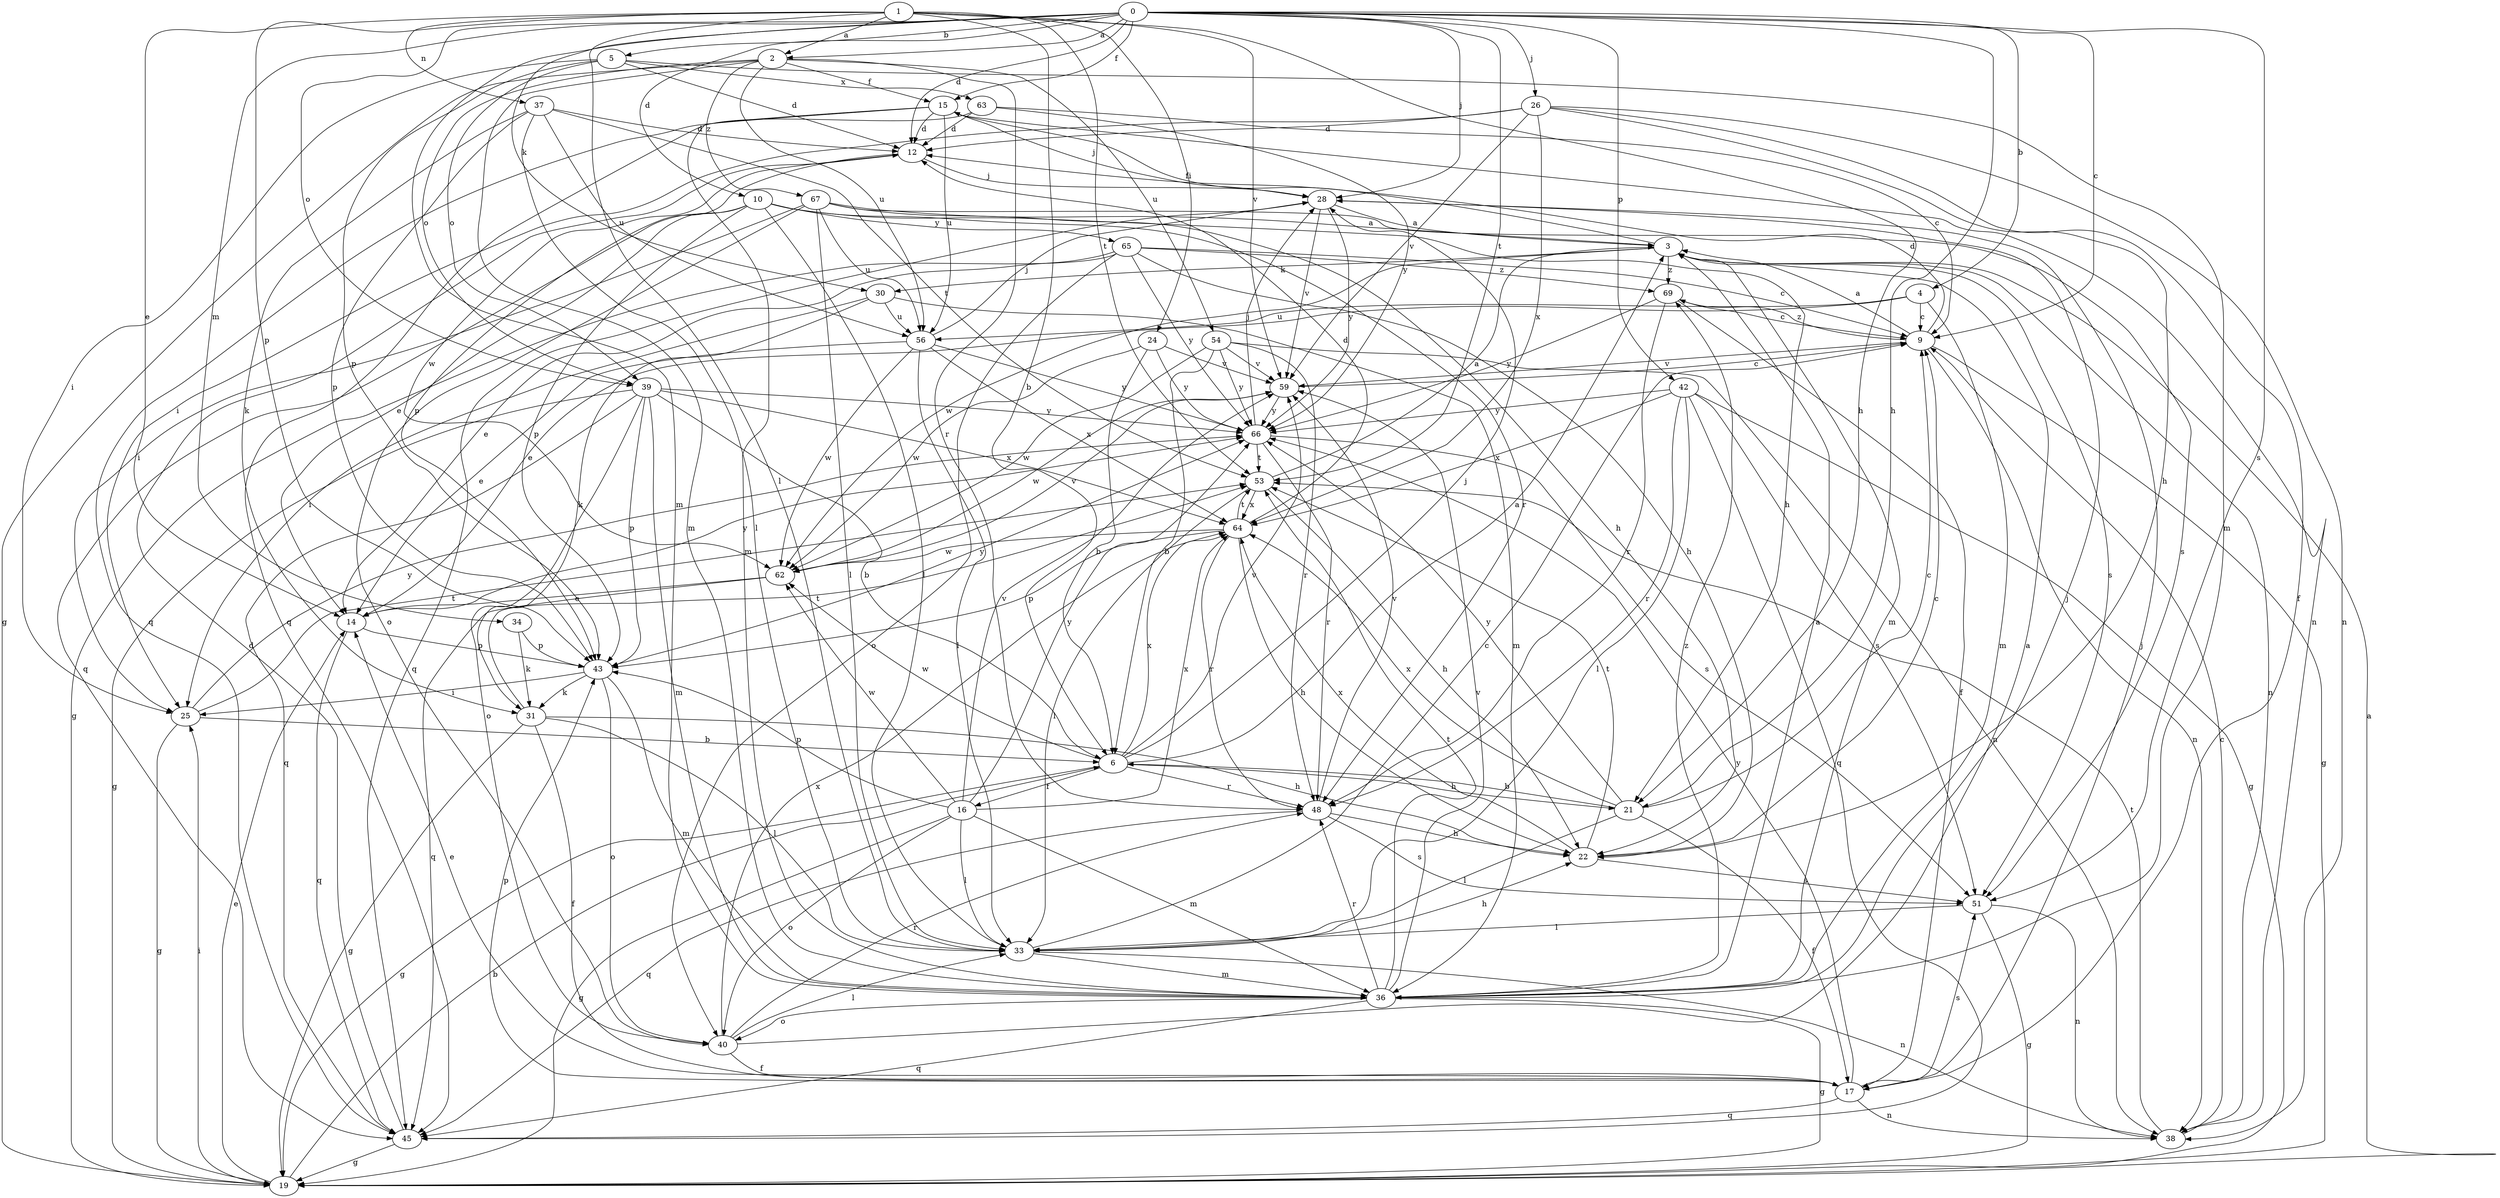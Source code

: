 strict digraph  {
0;
1;
2;
3;
4;
5;
6;
9;
10;
12;
14;
15;
16;
17;
19;
21;
22;
24;
25;
26;
28;
30;
31;
33;
34;
36;
37;
38;
39;
40;
42;
43;
45;
48;
51;
53;
54;
56;
59;
62;
63;
64;
65;
66;
67;
69;
0 -> 2  [label=a];
0 -> 4  [label=b];
0 -> 5  [label=b];
0 -> 9  [label=c];
0 -> 10  [label=d];
0 -> 12  [label=d];
0 -> 15  [label=f];
0 -> 21  [label=h];
0 -> 26  [label=j];
0 -> 28  [label=j];
0 -> 30  [label=k];
0 -> 34  [label=m];
0 -> 36  [label=m];
0 -> 39  [label=o];
0 -> 42  [label=p];
0 -> 51  [label=s];
0 -> 53  [label=t];
1 -> 2  [label=a];
1 -> 6  [label=b];
1 -> 14  [label=e];
1 -> 21  [label=h];
1 -> 24  [label=i];
1 -> 33  [label=l];
1 -> 37  [label=n];
1 -> 43  [label=p];
1 -> 53  [label=t];
1 -> 59  [label=v];
2 -> 15  [label=f];
2 -> 19  [label=g];
2 -> 36  [label=m];
2 -> 39  [label=o];
2 -> 48  [label=r];
2 -> 54  [label=u];
2 -> 56  [label=u];
2 -> 67  [label=z];
3 -> 15  [label=f];
3 -> 30  [label=k];
3 -> 36  [label=m];
3 -> 38  [label=n];
3 -> 51  [label=s];
3 -> 62  [label=w];
3 -> 69  [label=z];
4 -> 9  [label=c];
4 -> 14  [label=e];
4 -> 36  [label=m];
4 -> 56  [label=u];
5 -> 12  [label=d];
5 -> 25  [label=i];
5 -> 36  [label=m];
5 -> 39  [label=o];
5 -> 43  [label=p];
5 -> 63  [label=x];
6 -> 3  [label=a];
6 -> 16  [label=f];
6 -> 19  [label=g];
6 -> 21  [label=h];
6 -> 28  [label=j];
6 -> 48  [label=r];
6 -> 59  [label=v];
6 -> 62  [label=w];
6 -> 64  [label=x];
9 -> 3  [label=a];
9 -> 12  [label=d];
9 -> 19  [label=g];
9 -> 38  [label=n];
9 -> 59  [label=v];
9 -> 69  [label=z];
10 -> 14  [label=e];
10 -> 21  [label=h];
10 -> 33  [label=l];
10 -> 43  [label=p];
10 -> 45  [label=q];
10 -> 48  [label=r];
10 -> 65  [label=y];
12 -> 28  [label=j];
12 -> 43  [label=p];
12 -> 62  [label=w];
14 -> 43  [label=p];
14 -> 45  [label=q];
14 -> 66  [label=y];
15 -> 12  [label=d];
15 -> 28  [label=j];
15 -> 36  [label=m];
15 -> 38  [label=n];
15 -> 45  [label=q];
15 -> 56  [label=u];
16 -> 19  [label=g];
16 -> 33  [label=l];
16 -> 36  [label=m];
16 -> 40  [label=o];
16 -> 43  [label=p];
16 -> 59  [label=v];
16 -> 62  [label=w];
16 -> 64  [label=x];
16 -> 66  [label=y];
17 -> 14  [label=e];
17 -> 28  [label=j];
17 -> 38  [label=n];
17 -> 43  [label=p];
17 -> 45  [label=q];
17 -> 51  [label=s];
17 -> 66  [label=y];
19 -> 3  [label=a];
19 -> 6  [label=b];
19 -> 14  [label=e];
19 -> 25  [label=i];
21 -> 6  [label=b];
21 -> 9  [label=c];
21 -> 17  [label=f];
21 -> 33  [label=l];
21 -> 64  [label=x];
21 -> 66  [label=y];
22 -> 9  [label=c];
22 -> 51  [label=s];
22 -> 53  [label=t];
22 -> 64  [label=x];
24 -> 6  [label=b];
24 -> 59  [label=v];
24 -> 62  [label=w];
24 -> 66  [label=y];
25 -> 6  [label=b];
25 -> 19  [label=g];
25 -> 53  [label=t];
25 -> 66  [label=y];
26 -> 12  [label=d];
26 -> 17  [label=f];
26 -> 22  [label=h];
26 -> 25  [label=i];
26 -> 38  [label=n];
26 -> 59  [label=v];
26 -> 64  [label=x];
28 -> 3  [label=a];
28 -> 45  [label=q];
28 -> 59  [label=v];
28 -> 66  [label=y];
30 -> 25  [label=i];
30 -> 31  [label=k];
30 -> 36  [label=m];
30 -> 56  [label=u];
31 -> 17  [label=f];
31 -> 19  [label=g];
31 -> 22  [label=h];
31 -> 33  [label=l];
31 -> 53  [label=t];
33 -> 9  [label=c];
33 -> 22  [label=h];
33 -> 36  [label=m];
33 -> 38  [label=n];
34 -> 31  [label=k];
34 -> 43  [label=p];
36 -> 3  [label=a];
36 -> 19  [label=g];
36 -> 28  [label=j];
36 -> 40  [label=o];
36 -> 45  [label=q];
36 -> 48  [label=r];
36 -> 53  [label=t];
36 -> 59  [label=v];
36 -> 69  [label=z];
37 -> 12  [label=d];
37 -> 31  [label=k];
37 -> 33  [label=l];
37 -> 43  [label=p];
37 -> 53  [label=t];
37 -> 56  [label=u];
38 -> 9  [label=c];
38 -> 53  [label=t];
39 -> 6  [label=b];
39 -> 19  [label=g];
39 -> 36  [label=m];
39 -> 40  [label=o];
39 -> 43  [label=p];
39 -> 45  [label=q];
39 -> 64  [label=x];
39 -> 66  [label=y];
40 -> 3  [label=a];
40 -> 17  [label=f];
40 -> 33  [label=l];
40 -> 48  [label=r];
40 -> 64  [label=x];
42 -> 19  [label=g];
42 -> 33  [label=l];
42 -> 45  [label=q];
42 -> 48  [label=r];
42 -> 51  [label=s];
42 -> 64  [label=x];
42 -> 66  [label=y];
43 -> 25  [label=i];
43 -> 31  [label=k];
43 -> 36  [label=m];
43 -> 40  [label=o];
43 -> 66  [label=y];
45 -> 12  [label=d];
45 -> 19  [label=g];
48 -> 22  [label=h];
48 -> 45  [label=q];
48 -> 51  [label=s];
48 -> 59  [label=v];
51 -> 19  [label=g];
51 -> 33  [label=l];
51 -> 38  [label=n];
53 -> 3  [label=a];
53 -> 22  [label=h];
53 -> 33  [label=l];
53 -> 64  [label=x];
54 -> 6  [label=b];
54 -> 38  [label=n];
54 -> 48  [label=r];
54 -> 59  [label=v];
54 -> 62  [label=w];
54 -> 66  [label=y];
56 -> 14  [label=e];
56 -> 28  [label=j];
56 -> 33  [label=l];
56 -> 62  [label=w];
56 -> 64  [label=x];
56 -> 66  [label=y];
59 -> 9  [label=c];
59 -> 62  [label=w];
59 -> 66  [label=y];
62 -> 14  [label=e];
62 -> 45  [label=q];
62 -> 59  [label=v];
63 -> 9  [label=c];
63 -> 12  [label=d];
63 -> 45  [label=q];
63 -> 66  [label=y];
64 -> 12  [label=d];
64 -> 22  [label=h];
64 -> 43  [label=p];
64 -> 48  [label=r];
64 -> 53  [label=t];
64 -> 62  [label=w];
65 -> 9  [label=c];
65 -> 14  [label=e];
65 -> 19  [label=g];
65 -> 22  [label=h];
65 -> 40  [label=o];
65 -> 66  [label=y];
65 -> 69  [label=z];
66 -> 28  [label=j];
66 -> 48  [label=r];
66 -> 51  [label=s];
66 -> 53  [label=t];
67 -> 3  [label=a];
67 -> 22  [label=h];
67 -> 25  [label=i];
67 -> 33  [label=l];
67 -> 40  [label=o];
67 -> 51  [label=s];
67 -> 56  [label=u];
69 -> 9  [label=c];
69 -> 17  [label=f];
69 -> 48  [label=r];
69 -> 66  [label=y];
}
